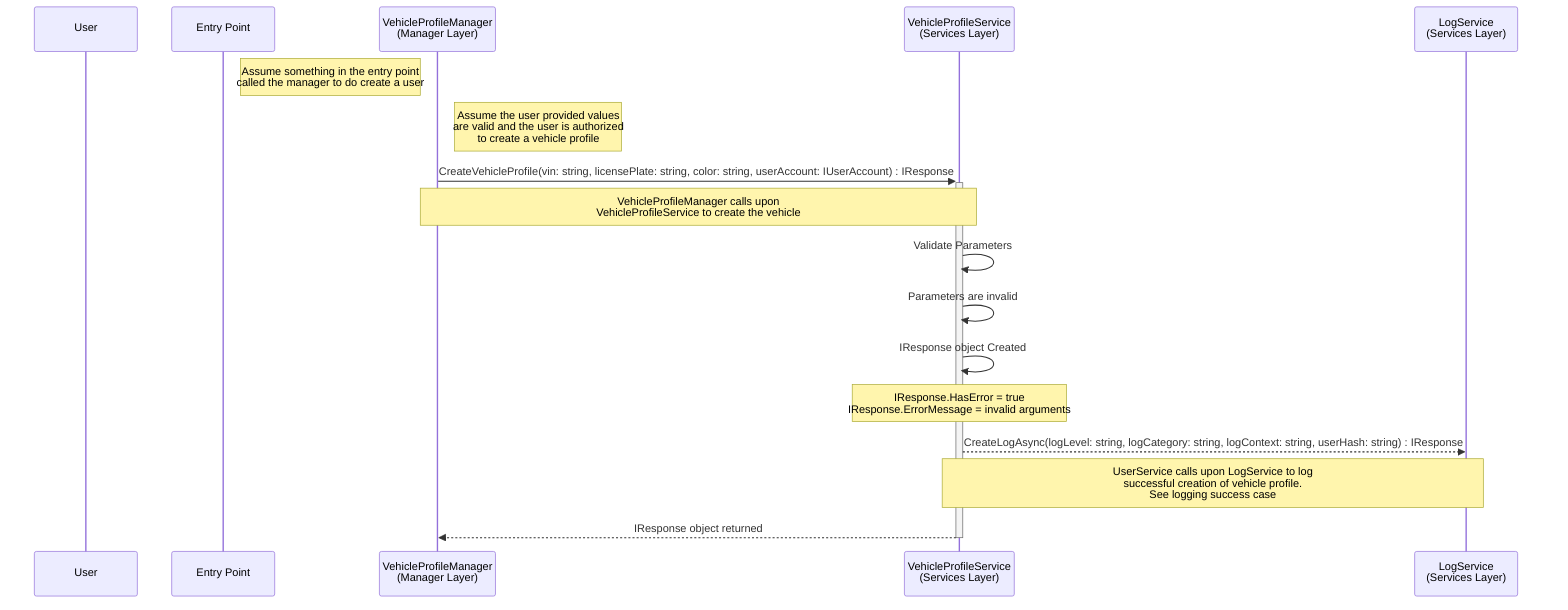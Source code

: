 sequenceDiagram
participant u as User
participant e as Entry Point
participant vpm as VehicleProfileManager<br>(Manager Layer)
participant vps as VehicleProfileService<br>(Services Layer)
participant ll as LogService<br>(Services Layer)

Note Right of e: Assume something in the entry point<br>called the manager to do create a user
Note Right of vpm: Assume the user provided values<br>are valid and the user is authorized<br>to create a vehicle profile

vpm->>+vps: CreateVehicleProfile(vin: string, licensePlate: string, color: string, userAccount: IUserAccount) : IResponse
    Note over vpm,vps: VehicleProfileManager calls upon<br>VehicleProfileService to create the vehicle

vps->>vps: Validate Parameters

vps->>vps: Parameters are invalid

vps->>vps: IResponse object Created
    Note over vps,vps: IResponse.HasError = true<br>IResponse.ErrorMessage = invalid arguments
# Log successful vehicle creation
vps-->>ll: CreateLogAsync(logLevel: string, logCategory: string, logContext: string, userHash: string) : IResponse
    Note over vps,ll: UserService calls upon LogService to log<br>successful creation of vehicle profile.<br>See logging success case

vps-->>-vpm: IResponse object returned